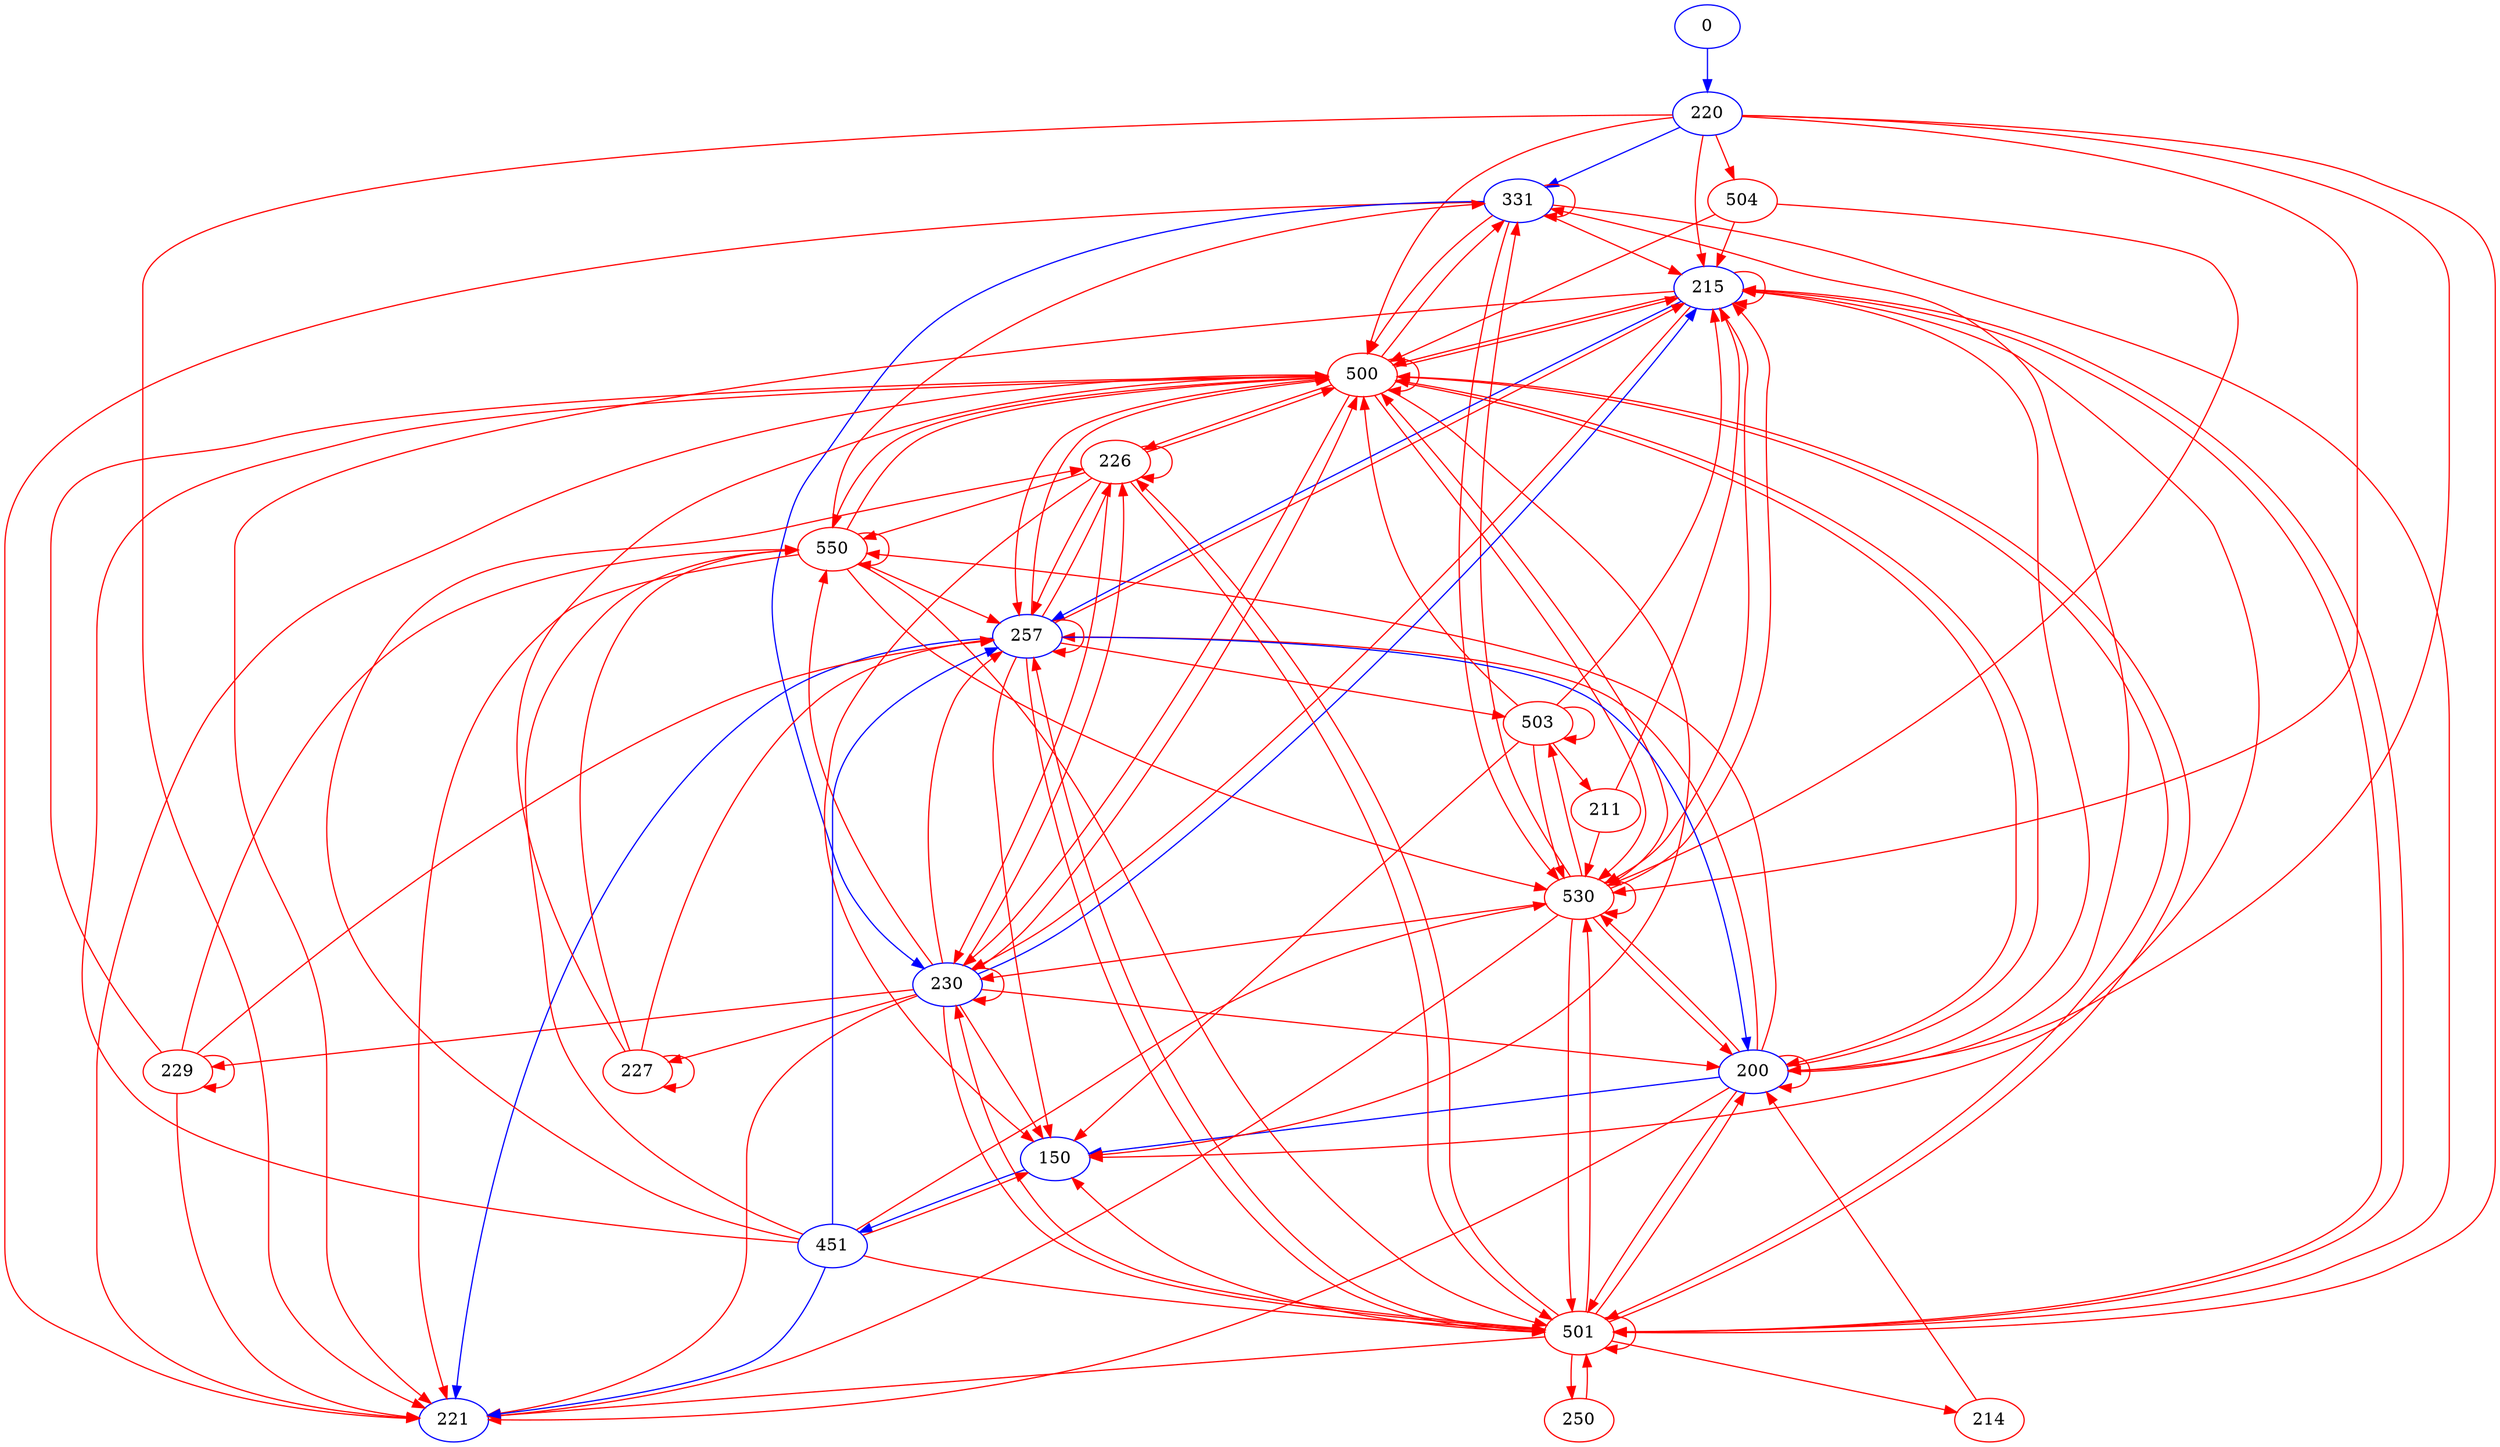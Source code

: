 digraph g {
	node [color=black];
	edge [color=black];
	0	[color=blue];
	220	[color=blue];
	0 -> 220	[key=new_edge,
		color=blue];
	331	[color=blue];
	220 -> 331	[key=new_edge,
		color=blue];
	215	[color=blue];
	220 -> 215	[key=new_edge,
		color=red];
	200	[color=blue];
	220 -> 200	[key=new_edge,
		color=red];
	221	[color=blue];
	220 -> 221	[key=new_edge,
		color=red];
	500	[color=red];
	220 -> 500	[key=new_edge,
		color=red];
	530	[color=red];
	220 -> 530	[key=new_edge,
		color=red];
	501	[color=red];
	220 -> 501	[key=new_edge,
		color=red];
	504	[color=red];
	220 -> 504	[key=new_edge,
		color=red];
	331 -> 331	[key=new_edge,
		color=red];
	230	[color=blue];
	331 -> 230	[key=new_edge,
		color=blue];
	331 -> 215	[key=new_edge,
		color=red];
	331 -> 221	[key=new_edge,
		color=red];
	331 -> 500	[key=new_edge,
		color=red];
	331 -> 530	[key=new_edge,
		color=red];
	331 -> 501	[key=new_edge,
		color=red];
	230 -> 230	[key=new_edge,
		color=red];
	230 -> 215	[key=new_edge,
		color=blue];
	257	[color=blue];
	230 -> 257	[key=new_edge,
		color=red];
	230 -> 200	[key=new_edge,
		color=red];
	150	[color=blue];
	230 -> 150	[key=new_edge,
		color=red];
	230 -> 221	[key=new_edge,
		color=red];
	230 -> 500	[key=new_edge,
		color=red];
	230 -> 501	[key=new_edge,
		color=red];
	550	[color=red];
	230 -> 550	[key=new_edge,
		color=red];
	229	[color=red];
	230 -> 229	[key=new_edge,
		color=red];
	227	[color=red];
	230 -> 227	[key=new_edge,
		color=red];
	226	[color=red];
	230 -> 226	[key=new_edge,
		color=red];
	215 -> 230	[key=new_edge,
		color=red];
	215 -> 215	[key=new_edge,
		color=red];
	215 -> 257	[key=new_edge,
		color=blue];
	215 -> 150	[key=new_edge,
		color=red];
	215 -> 221	[key=new_edge,
		color=red];
	215 -> 500	[key=new_edge,
		color=red];
	215 -> 530	[key=new_edge,
		color=red];
	215 -> 501	[key=new_edge,
		color=red];
	257 -> 215	[key=new_edge,
		color=red];
	257 -> 257	[key=new_edge,
		color=red];
	257 -> 200	[key=new_edge,
		color=blue];
	257 -> 150	[key=new_edge,
		color=red];
	257 -> 221	[key=new_edge,
		color=blue];
	257 -> 500	[key=new_edge,
		color=red];
	257 -> 501	[key=new_edge,
		color=red];
	257 -> 226	[key=new_edge,
		color=red];
	503	[color=red];
	257 -> 503	[key=new_edge,
		color=red];
	200 -> 331	[key=new_edge,
		color=red];
	200 -> 215	[key=new_edge,
		color=red];
	200 -> 257	[key=new_edge,
		color=red];
	200 -> 200	[key=new_edge,
		color=red];
	200 -> 150	[key=new_edge,
		color=blue];
	200 -> 221	[key=new_edge,
		color=red];
	200 -> 500	[key=new_edge,
		color=red];
	200 -> 530	[key=new_edge,
		color=red];
	200 -> 501	[key=new_edge,
		color=red];
	200 -> 550	[key=new_edge,
		color=red];
	451	[color=blue];
	150 -> 451	[key=new_edge,
		color=blue];
	451 -> 257	[key=new_edge,
		color=blue];
	451 -> 150	[key=new_edge,
		color=red];
	451 -> 221	[key=new_edge,
		color=blue];
	451 -> 500	[key=new_edge,
		color=red];
	451 -> 530	[key=new_edge,
		color=red];
	451 -> 501	[key=new_edge,
		color=red];
	451 -> 550	[key=new_edge,
		color=red];
	451 -> 226	[key=new_edge,
		color=red];
	500 -> 331	[key=new_edge,
		color=red];
	500 -> 230	[key=new_edge,
		color=red];
	500 -> 215	[key=new_edge,
		color=red];
	500 -> 257	[key=new_edge,
		color=red];
	500 -> 200	[key=new_edge,
		color=red];
	500 -> 150	[key=new_edge,
		color=red];
	500 -> 221	[key=new_edge,
		color=red];
	500 -> 500	[key=new_edge,
		color=red];
	500 -> 530	[key=new_edge,
		color=red];
	500 -> 501	[key=new_edge,
		color=red];
	500 -> 550	[key=new_edge,
		color=red];
	500 -> 226	[key=new_edge,
		color=red];
	530 -> 331	[key=new_edge,
		color=red];
	530 -> 230	[key=new_edge,
		color=red];
	530 -> 215	[key=new_edge,
		color=red];
	530 -> 200	[key=new_edge,
		color=red];
	530 -> 221	[key=new_edge,
		color=red];
	530 -> 500	[key=new_edge,
		color=red];
	530 -> 530	[key=new_edge,
		color=red];
	530 -> 501	[key=new_edge,
		color=red];
	530 -> 503	[key=new_edge,
		color=red];
	501 -> 230	[key=new_edge,
		color=red];
	501 -> 215	[key=new_edge,
		color=red];
	501 -> 257	[key=new_edge,
		color=red];
	501 -> 200	[key=new_edge,
		color=red];
	501 -> 150	[key=new_edge,
		color=red];
	501 -> 221	[key=new_edge,
		color=red];
	501 -> 500	[key=new_edge,
		color=red];
	501 -> 530	[key=new_edge,
		color=red];
	501 -> 501	[key=new_edge,
		color=red];
	501 -> 226	[key=new_edge,
		color=red];
	250	[color=red];
	501 -> 250	[key=new_edge,
		color=red];
	214	[color=red];
	501 -> 214	[key=new_edge,
		color=red];
	504 -> 215	[key=new_edge,
		color=red];
	504 -> 500	[key=new_edge,
		color=red];
	504 -> 530	[key=new_edge,
		color=red];
	550 -> 331	[key=new_edge,
		color=red];
	550 -> 257	[key=new_edge,
		color=red];
	550 -> 221	[key=new_edge,
		color=red];
	550 -> 500	[key=new_edge,
		color=red];
	550 -> 530	[key=new_edge,
		color=red];
	550 -> 501	[key=new_edge,
		color=red];
	550 -> 550	[key=new_edge,
		color=red];
	229 -> 257	[key=new_edge,
		color=red];
	229 -> 221	[key=new_edge,
		color=red];
	229 -> 500	[key=new_edge,
		color=red];
	229 -> 550	[key=new_edge,
		color=red];
	229 -> 229	[key=new_edge,
		color=red];
	227 -> 257	[key=new_edge,
		color=red];
	227 -> 500	[key=new_edge,
		color=red];
	227 -> 550	[key=new_edge,
		color=red];
	227 -> 227	[key=new_edge,
		color=red];
	226 -> 230	[key=new_edge,
		color=red];
	226 -> 257	[key=new_edge,
		color=red];
	226 -> 150	[key=new_edge,
		color=red];
	226 -> 500	[key=new_edge,
		color=red];
	226 -> 501	[key=new_edge,
		color=red];
	226 -> 550	[key=new_edge,
		color=red];
	226 -> 226	[key=new_edge,
		color=red];
	250 -> 501	[key=new_edge,
		color=red];
	503 -> 215	[key=new_edge,
		color=red];
	503 -> 150	[key=new_edge,
		color=red];
	503 -> 500	[key=new_edge,
		color=red];
	503 -> 530	[key=new_edge,
		color=red];
	503 -> 503	[key=new_edge,
		color=red];
	211	[color=red];
	503 -> 211	[key=new_edge,
		color=red];
	214 -> 200	[key=new_edge,
		color=red];
	211 -> 215	[key=new_edge,
		color=red];
	211 -> 530	[key=new_edge,
		color=red];
}
